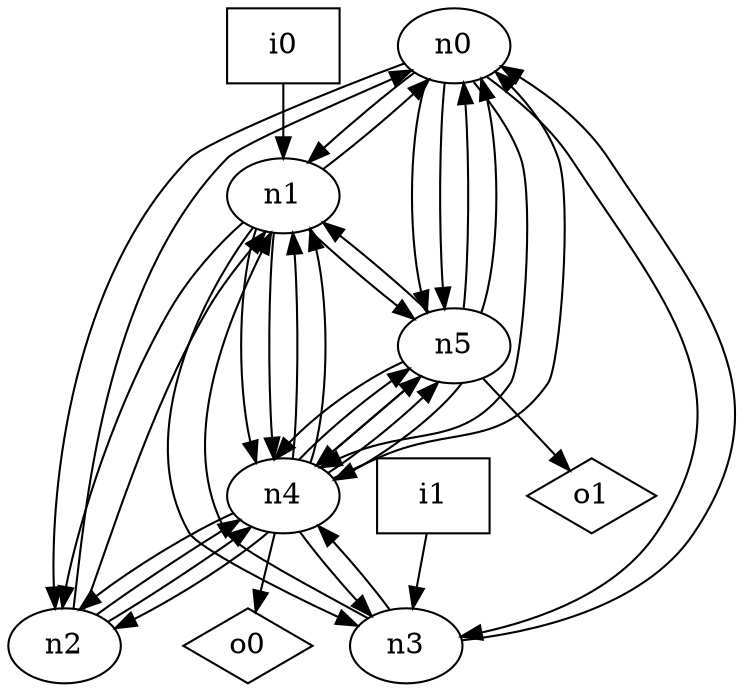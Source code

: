 digraph G {
n0 [label="n0"];
n1 [label="n1"];
n2 [label="n2"];
n3 [label="n3"];
n4 [label="n4"];
n5 [label="n5"];
n6 [label="i0",shape="box"];
n7 [label="i1",shape="box"];
n8 [label="o0",shape="diamond"];
n9 [label="o1",shape="diamond"];
n0 -> n1
n0 -> n2
n0 -> n3
n0 -> n4
n0 -> n5
n0 -> n5
n1 -> n0
n1 -> n2
n1 -> n3
n1 -> n4
n1 -> n4
n1 -> n5
n2 -> n0
n2 -> n1
n2 -> n4
n2 -> n4
n3 -> n0
n3 -> n1
n3 -> n4
n4 -> n0
n4 -> n1
n4 -> n1
n4 -> n2
n4 -> n2
n4 -> n3
n4 -> n5
n4 -> n5
n4 -> n5
n4 -> n8
n5 -> n0
n5 -> n0
n5 -> n1
n5 -> n4
n5 -> n4
n5 -> n4
n5 -> n9
n6 -> n1
n7 -> n3
}